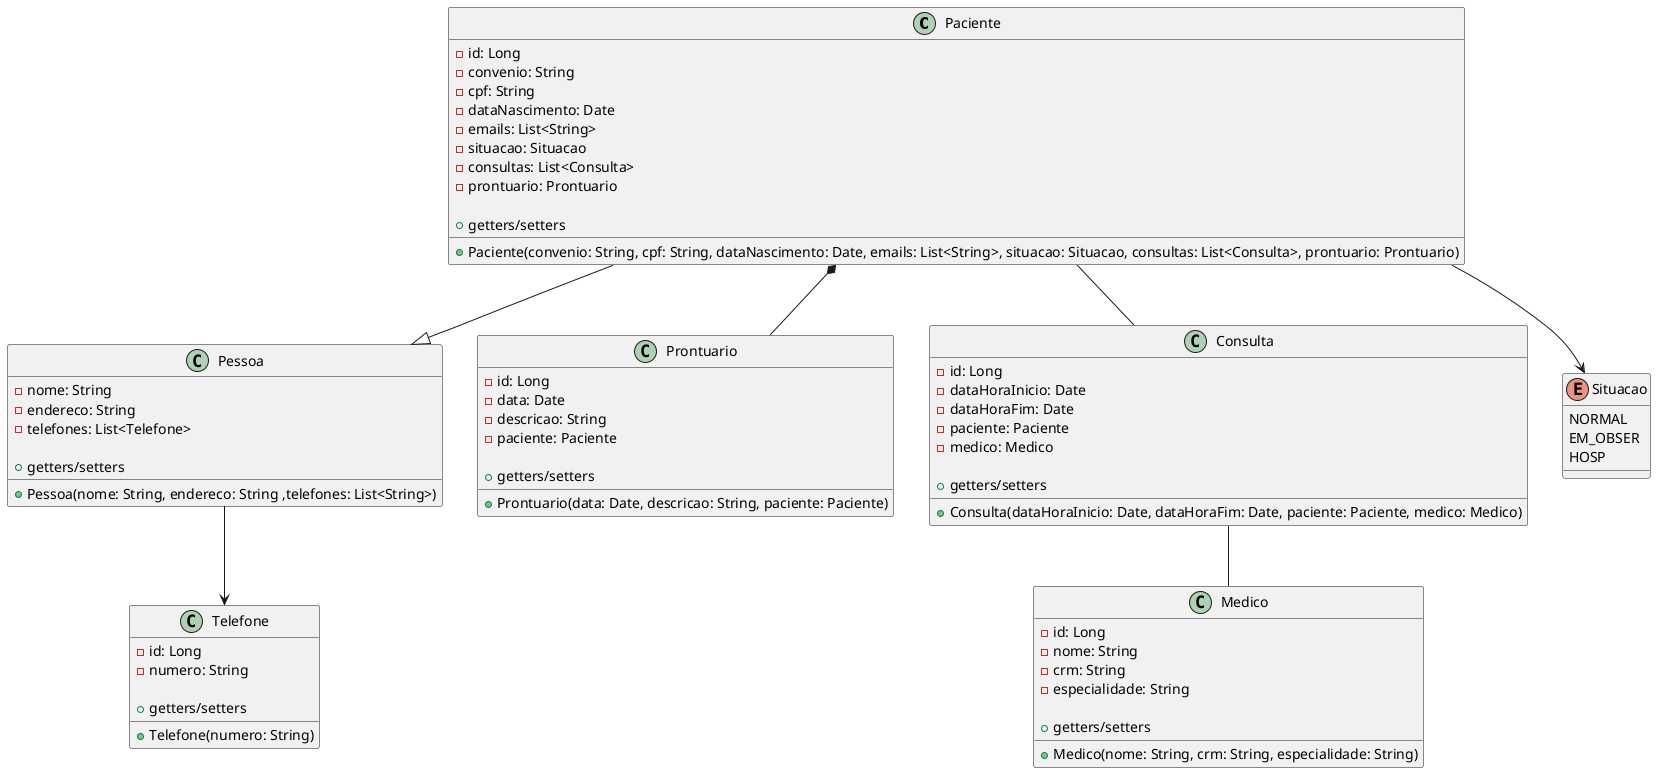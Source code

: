 @startuml
class Paciente {
  - id: Long
  - convenio: String
  - cpf: String
  - dataNascimento: Date
  - emails: List<String>
  - situacao: Situacao
  - consultas: List<Consulta>
  - prontuario: Prontuario

  + Paciente(convenio: String, cpf: String, dataNascimento: Date, emails: List<String>, situacao: Situacao, consultas: List<Consulta>, prontuario: Prontuario)
  + getters/setters
}

class Pessoa {
  - nome: String
  - endereco: String
  - telefones: List<Telefone>

  + Pessoa(nome: String, endereco: String ,telefones: List<String>)
  + getters/setters
}

class Prontuario {
  - id: Long
  - data: Date
  - descricao: String
  - paciente: Paciente

  + Prontuario(data: Date, descricao: String, paciente: Paciente)
  + getters/setters
}

class Consulta {
  - id: Long
  - dataHoraInicio: Date
  - dataHoraFim: Date
  - paciente: Paciente
  - medico: Medico

  + Consulta(dataHoraInicio: Date, dataHoraFim: Date, paciente: Paciente, medico: Medico)
  + getters/setters
}

class Medico {
  - id: Long
  - nome: String
  - crm: String
  - especialidade: String

  + Medico(nome: String, crm: String, especialidade: String)
  + getters/setters
}

class Telefone {
  - id: Long
  - numero: String

  + Telefone(numero: String)
  + getters/setters
}

enum Situacao {
  NORMAL
  EM_OBSER
  HOSP
}


Pessoa --> Telefone
Paciente --|> Pessoa
Paciente --> Situacao
Paciente *-- Prontuario
Paciente -- Consulta
Consulta -- Medico
@enduml